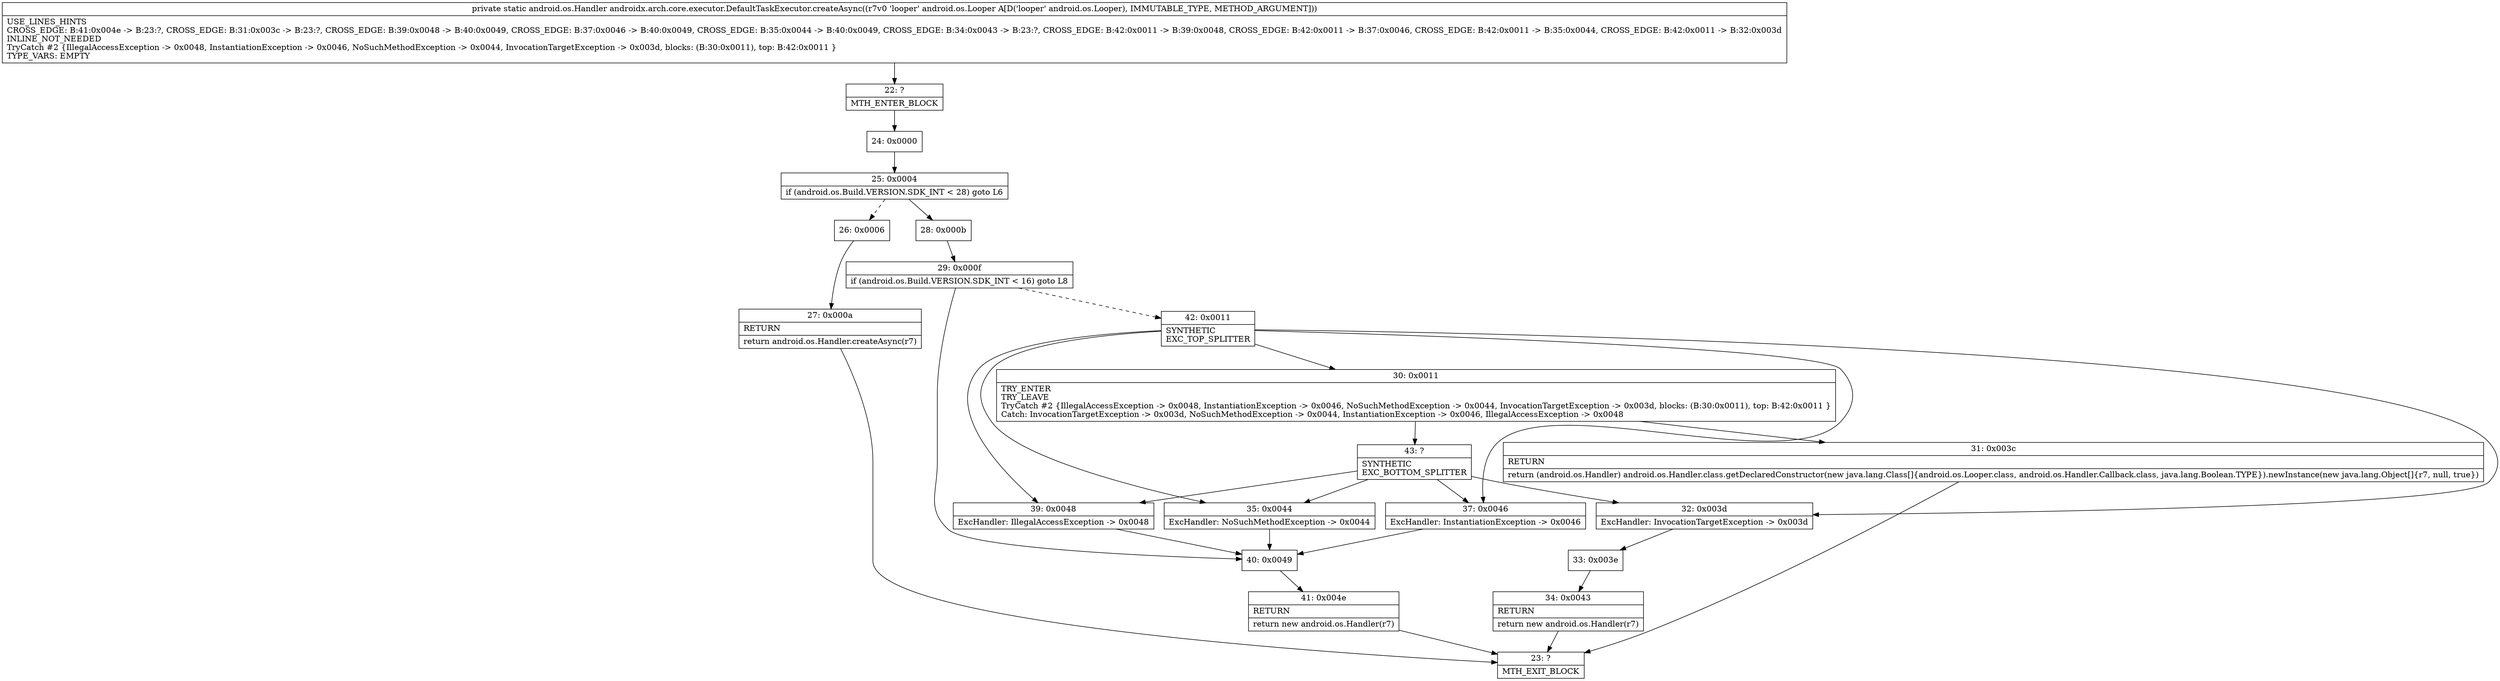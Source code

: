 digraph "CFG forandroidx.arch.core.executor.DefaultTaskExecutor.createAsync(Landroid\/os\/Looper;)Landroid\/os\/Handler;" {
Node_22 [shape=record,label="{22\:\ ?|MTH_ENTER_BLOCK\l}"];
Node_24 [shape=record,label="{24\:\ 0x0000}"];
Node_25 [shape=record,label="{25\:\ 0x0004|if (android.os.Build.VERSION.SDK_INT \< 28) goto L6\l}"];
Node_26 [shape=record,label="{26\:\ 0x0006}"];
Node_27 [shape=record,label="{27\:\ 0x000a|RETURN\l|return android.os.Handler.createAsync(r7)\l}"];
Node_23 [shape=record,label="{23\:\ ?|MTH_EXIT_BLOCK\l}"];
Node_28 [shape=record,label="{28\:\ 0x000b}"];
Node_29 [shape=record,label="{29\:\ 0x000f|if (android.os.Build.VERSION.SDK_INT \< 16) goto L8\l}"];
Node_40 [shape=record,label="{40\:\ 0x0049}"];
Node_41 [shape=record,label="{41\:\ 0x004e|RETURN\l|return new android.os.Handler(r7)\l}"];
Node_42 [shape=record,label="{42\:\ 0x0011|SYNTHETIC\lEXC_TOP_SPLITTER\l}"];
Node_30 [shape=record,label="{30\:\ 0x0011|TRY_ENTER\lTRY_LEAVE\lTryCatch #2 \{IllegalAccessException \-\> 0x0048, InstantiationException \-\> 0x0046, NoSuchMethodException \-\> 0x0044, InvocationTargetException \-\> 0x003d, blocks: (B:30:0x0011), top: B:42:0x0011 \}\lCatch: InvocationTargetException \-\> 0x003d, NoSuchMethodException \-\> 0x0044, InstantiationException \-\> 0x0046, IllegalAccessException \-\> 0x0048\l}"];
Node_31 [shape=record,label="{31\:\ 0x003c|RETURN\l|return (android.os.Handler) android.os.Handler.class.getDeclaredConstructor(new java.lang.Class[]\{android.os.Looper.class, android.os.Handler.Callback.class, java.lang.Boolean.TYPE\}).newInstance(new java.lang.Object[]\{r7, null, true\})\l}"];
Node_43 [shape=record,label="{43\:\ ?|SYNTHETIC\lEXC_BOTTOM_SPLITTER\l}"];
Node_39 [shape=record,label="{39\:\ 0x0048|ExcHandler: IllegalAccessException \-\> 0x0048\l}"];
Node_37 [shape=record,label="{37\:\ 0x0046|ExcHandler: InstantiationException \-\> 0x0046\l}"];
Node_35 [shape=record,label="{35\:\ 0x0044|ExcHandler: NoSuchMethodException \-\> 0x0044\l}"];
Node_32 [shape=record,label="{32\:\ 0x003d|ExcHandler: InvocationTargetException \-\> 0x003d\l}"];
Node_33 [shape=record,label="{33\:\ 0x003e}"];
Node_34 [shape=record,label="{34\:\ 0x0043|RETURN\l|return new android.os.Handler(r7)\l}"];
MethodNode[shape=record,label="{private static android.os.Handler androidx.arch.core.executor.DefaultTaskExecutor.createAsync((r7v0 'looper' android.os.Looper A[D('looper' android.os.Looper), IMMUTABLE_TYPE, METHOD_ARGUMENT]))  | USE_LINES_HINTS\lCROSS_EDGE: B:41:0x004e \-\> B:23:?, CROSS_EDGE: B:31:0x003c \-\> B:23:?, CROSS_EDGE: B:39:0x0048 \-\> B:40:0x0049, CROSS_EDGE: B:37:0x0046 \-\> B:40:0x0049, CROSS_EDGE: B:35:0x0044 \-\> B:40:0x0049, CROSS_EDGE: B:34:0x0043 \-\> B:23:?, CROSS_EDGE: B:42:0x0011 \-\> B:39:0x0048, CROSS_EDGE: B:42:0x0011 \-\> B:37:0x0046, CROSS_EDGE: B:42:0x0011 \-\> B:35:0x0044, CROSS_EDGE: B:42:0x0011 \-\> B:32:0x003d\lINLINE_NOT_NEEDED\lTryCatch #2 \{IllegalAccessException \-\> 0x0048, InstantiationException \-\> 0x0046, NoSuchMethodException \-\> 0x0044, InvocationTargetException \-\> 0x003d, blocks: (B:30:0x0011), top: B:42:0x0011 \}\lTYPE_VARS: EMPTY\l}"];
MethodNode -> Node_22;Node_22 -> Node_24;
Node_24 -> Node_25;
Node_25 -> Node_26[style=dashed];
Node_25 -> Node_28;
Node_26 -> Node_27;
Node_27 -> Node_23;
Node_28 -> Node_29;
Node_29 -> Node_40;
Node_29 -> Node_42[style=dashed];
Node_40 -> Node_41;
Node_41 -> Node_23;
Node_42 -> Node_30;
Node_42 -> Node_39;
Node_42 -> Node_37;
Node_42 -> Node_35;
Node_42 -> Node_32;
Node_30 -> Node_31;
Node_30 -> Node_43;
Node_31 -> Node_23;
Node_43 -> Node_39;
Node_43 -> Node_37;
Node_43 -> Node_35;
Node_43 -> Node_32;
Node_39 -> Node_40;
Node_37 -> Node_40;
Node_35 -> Node_40;
Node_32 -> Node_33;
Node_33 -> Node_34;
Node_34 -> Node_23;
}

